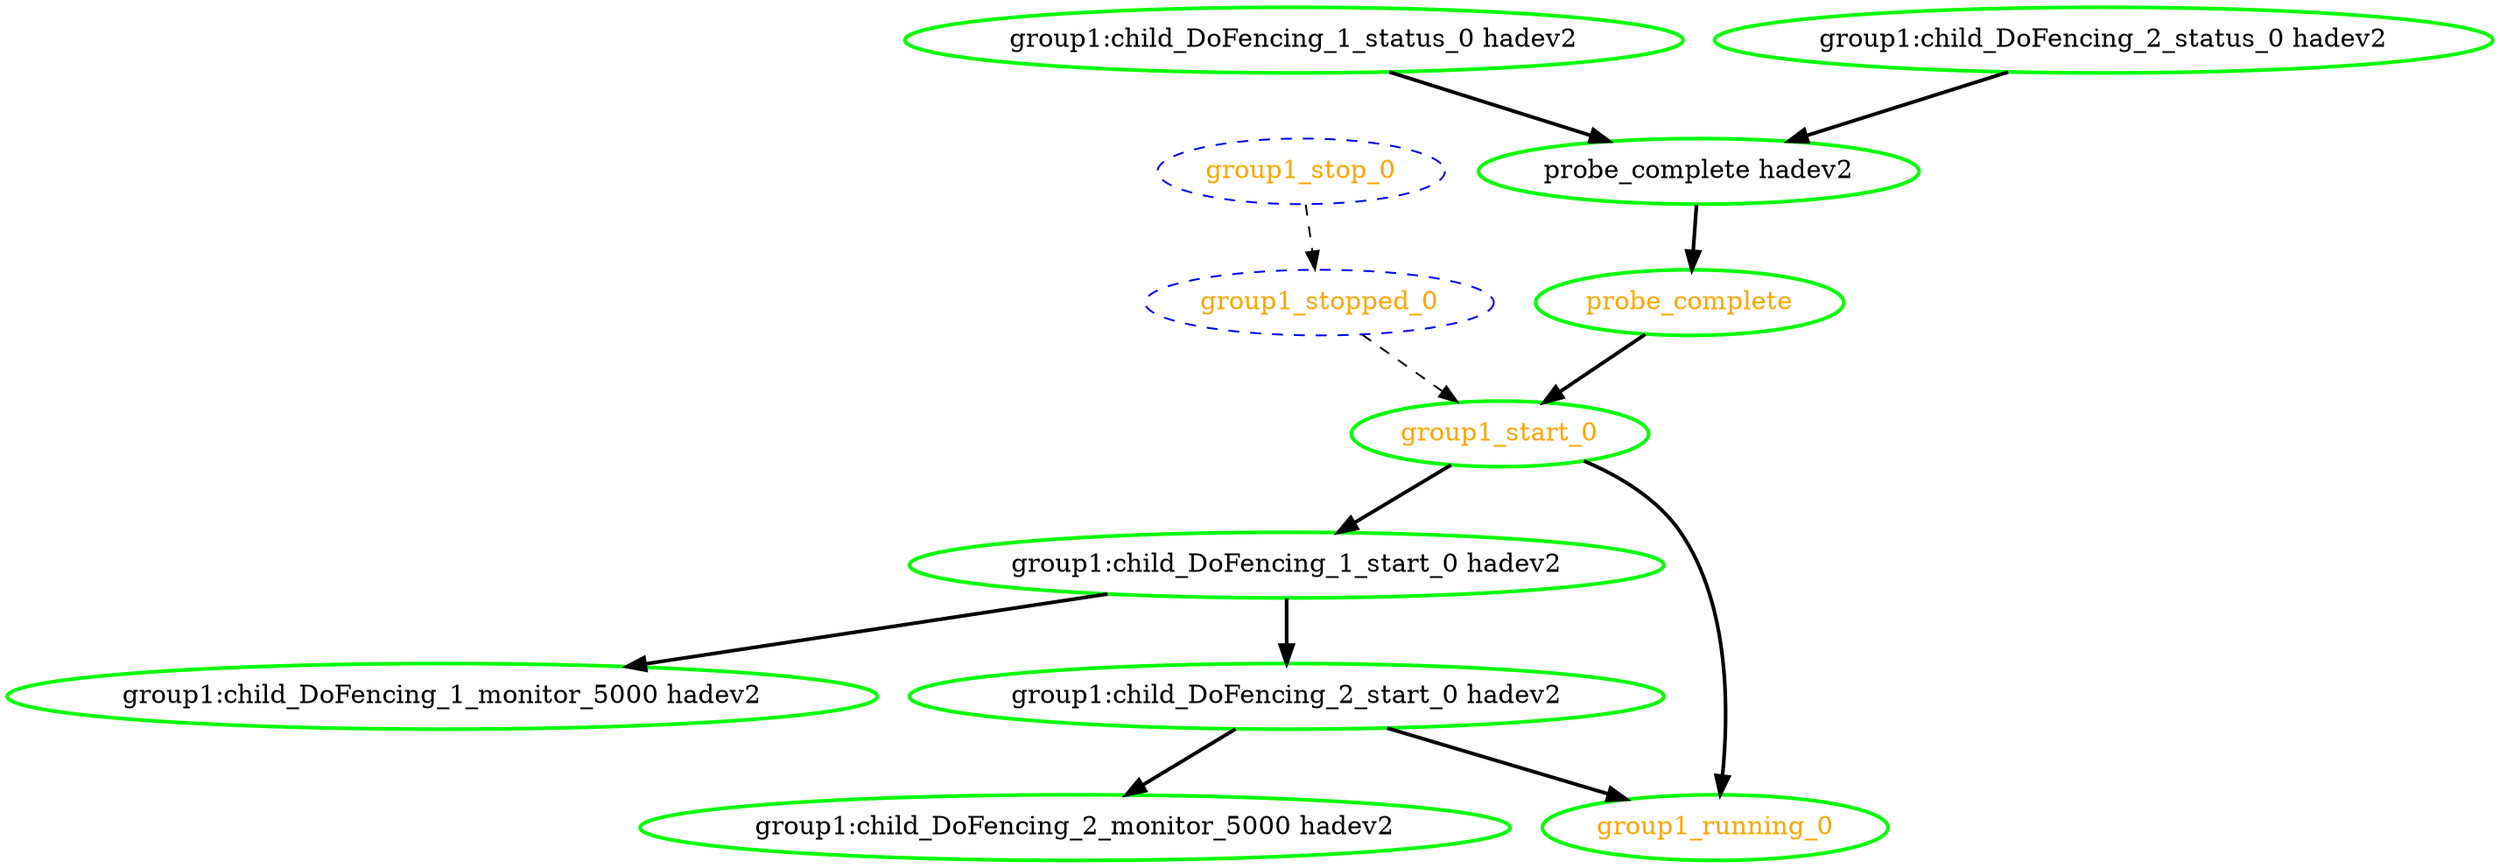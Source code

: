 digraph "g" {
	size = "30,30"
"probe_complete" [ style=bold color="green" fontcolor="orange" ]
"probe_complete hadev2" [ style=bold color="green" fontcolor="black" ]
"group1:child_DoFencing_1_status_0 hadev2" [ style=bold color="green" fontcolor="black" ]
"group1:child_DoFencing_2_status_0 hadev2" [ style=bold color="green" fontcolor="black" ]
"group1:child_DoFencing_1_start_0 hadev2" [ style=bold color="green" fontcolor="black" ]
"group1:child_DoFencing_1_monitor_5000 hadev2" [ style=bold color="green" fontcolor="black" ]
"group1:child_DoFencing_2_start_0 hadev2" [ style=bold color="green" fontcolor="black" ]
"group1:child_DoFencing_2_monitor_5000 hadev2" [ style=bold color="green" fontcolor="black" ]
"group1_start_0" [ style=bold color="green" fontcolor="orange" ]
"group1_running_0" [ style=bold color="green" fontcolor="orange" ]
"group1_stop_0" [ style="dashed" color="blue" fontcolor="orange" ]
"group1_stopped_0" [ style="dashed" color="blue" fontcolor="orange" ]
"probe_complete hadev2" -> "probe_complete" [ style = bold]
"group1:child_DoFencing_1_status_0 hadev2" -> "probe_complete hadev2" [ style = bold]
"group1:child_DoFencing_2_status_0 hadev2" -> "probe_complete hadev2" [ style = bold]
"group1_start_0" -> "group1:child_DoFencing_1_start_0 hadev2" [ style = bold]
"group1:child_DoFencing_1_start_0 hadev2" -> "group1:child_DoFencing_1_monitor_5000 hadev2" [ style = bold]
"group1:child_DoFencing_1_start_0 hadev2" -> "group1:child_DoFencing_2_start_0 hadev2" [ style = bold]
"group1:child_DoFencing_2_start_0 hadev2" -> "group1:child_DoFencing_2_monitor_5000 hadev2" [ style = bold]
"probe_complete" -> "group1_start_0" [ style = bold]
"group1_stopped_0" -> "group1_start_0" [ style = dashed]
"group1:child_DoFencing_2_start_0 hadev2" -> "group1_running_0" [ style = bold]
"group1_start_0" -> "group1_running_0" [ style = bold]
"group1_stop_0" -> "group1_stopped_0" [ style = dashed]
}
